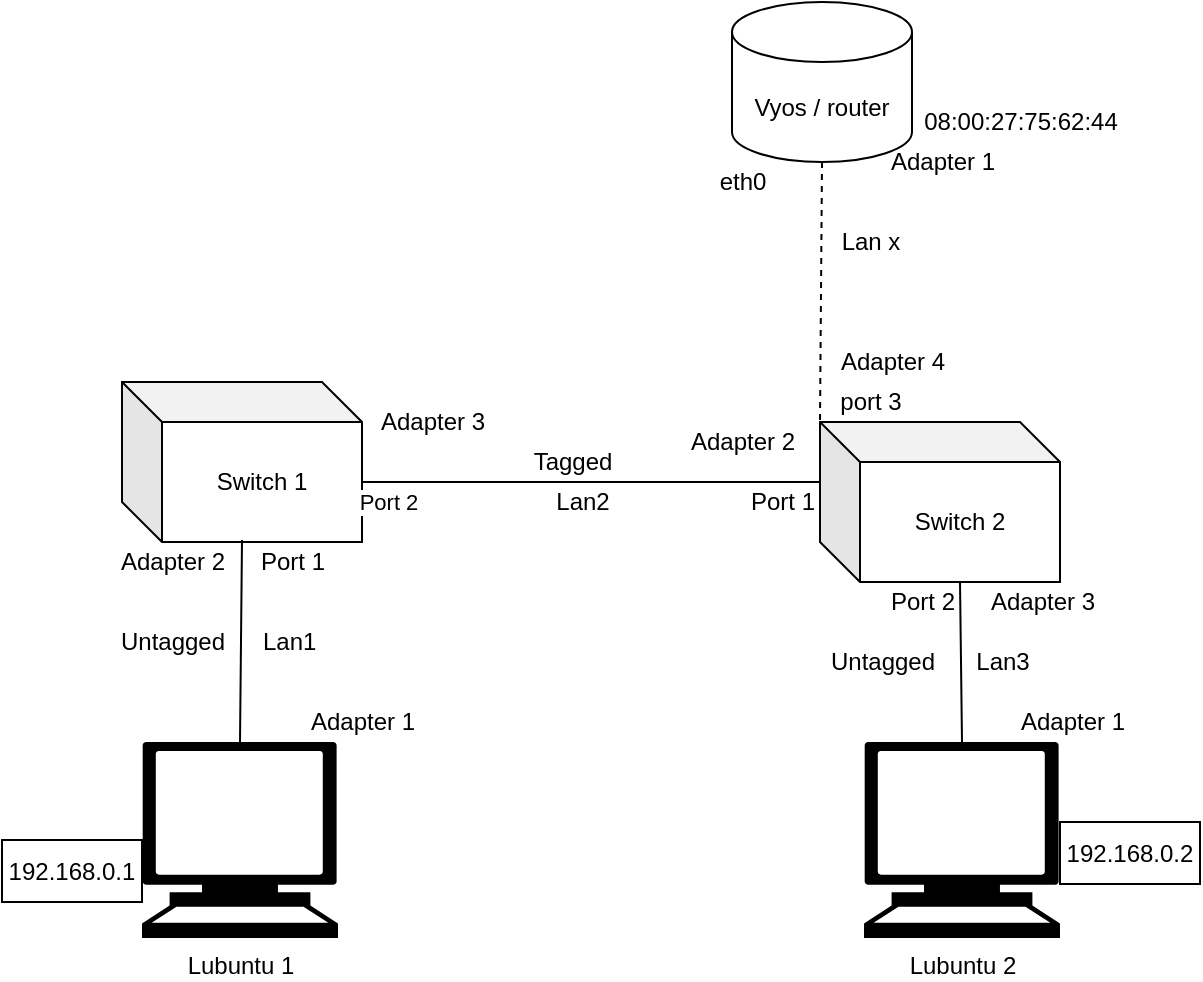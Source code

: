 <mxfile version="14.6.12" type="onedrive" pages="2"><diagram id="glwJbx_zQkCbc0FIeyl1" name="Fyysinen topologia"><mxGraphModel dx="1422" dy="794" grid="1" gridSize="10" guides="1" tooltips="1" connect="1" arrows="1" fold="1" page="1" pageScale="1" pageWidth="850" pageHeight="1100" math="0" shadow="0"><root><mxCell id="0"/><mxCell id="1" parent="0"/><mxCell id="GPY825yCMKVtqEyPLYB5-1" value="Vyos / router" style="shape=cylinder3;whiteSpace=wrap;html=1;boundedLbl=1;backgroundOutline=1;size=15;" parent="1" vertex="1"><mxGeometry x="495" y="100" width="90" height="80" as="geometry"/></mxCell><mxCell id="GPY825yCMKVtqEyPLYB5-4" value="Lubuntu 1" style="shape=mxgraph.signs.tech.computer;html=1;pointerEvents=1;fillColor=#000000;strokeColor=none;verticalLabelPosition=bottom;verticalAlign=top;align=center;" parent="1" vertex="1"><mxGeometry x="200" y="470" width="98" height="98" as="geometry"/></mxCell><mxCell id="GPY825yCMKVtqEyPLYB5-9" value="Lubuntu 2" style="shape=mxgraph.signs.tech.computer;html=1;pointerEvents=1;fillColor=#000000;strokeColor=none;verticalLabelPosition=bottom;verticalAlign=top;align=center;" parent="1" vertex="1"><mxGeometry x="561" y="470" width="98" height="98" as="geometry"/></mxCell><mxCell id="GPY825yCMKVtqEyPLYB5-10" value="Switch 1" style="shape=cube;whiteSpace=wrap;html=1;boundedLbl=1;backgroundOutline=1;darkOpacity=0.05;darkOpacity2=0.1;" parent="1" vertex="1"><mxGeometry x="190" y="290" width="120" height="80" as="geometry"/></mxCell><mxCell id="GPY825yCMKVtqEyPLYB5-11" value="Switch 2" style="shape=cube;whiteSpace=wrap;html=1;boundedLbl=1;backgroundOutline=1;darkOpacity=0.05;darkOpacity2=0.1;" parent="1" vertex="1"><mxGeometry x="539" y="310" width="120" height="80" as="geometry"/></mxCell><mxCell id="GPY825yCMKVtqEyPLYB5-12" value="" style="endArrow=none;html=1;entryX=0;entryY=0;entryDx=70;entryDy=80;entryPerimeter=0;exitX=0.5;exitY=0;exitDx=0;exitDy=0;exitPerimeter=0;" parent="1" source="GPY825yCMKVtqEyPLYB5-9" target="GPY825yCMKVtqEyPLYB5-11" edge="1"><mxGeometry width="50" height="50" relative="1" as="geometry"><mxPoint x="400" y="430" as="sourcePoint"/><mxPoint x="450" y="380" as="targetPoint"/></mxGeometry></mxCell><mxCell id="GPY825yCMKVtqEyPLYB5-13" value="" style="endArrow=none;html=1;entryX=0.5;entryY=0.988;entryDx=0;entryDy=0;entryPerimeter=0;exitX=0.5;exitY=0;exitDx=0;exitDy=0;exitPerimeter=0;" parent="1" source="GPY825yCMKVtqEyPLYB5-4" target="GPY825yCMKVtqEyPLYB5-10" edge="1"><mxGeometry width="50" height="50" relative="1" as="geometry"><mxPoint x="400" y="430" as="sourcePoint"/><mxPoint x="450" y="380" as="targetPoint"/></mxGeometry></mxCell><mxCell id="GPY825yCMKVtqEyPLYB5-14" value="" style="endArrow=none;html=1;entryX=0;entryY=0;entryDx=0;entryDy=30;entryPerimeter=0;exitX=0;exitY=0;exitDx=120;exitDy=50;exitPerimeter=0;" parent="1" source="GPY825yCMKVtqEyPLYB5-10" target="GPY825yCMKVtqEyPLYB5-11" edge="1"><mxGeometry width="50" height="50" relative="1" as="geometry"><mxPoint x="400" y="430" as="sourcePoint"/><mxPoint x="450" y="380" as="targetPoint"/></mxGeometry></mxCell><mxCell id="GPY825yCMKVtqEyPLYB5-21" value="Port 2" style="edgeLabel;html=1;align=center;verticalAlign=middle;resizable=0;points=[];" parent="GPY825yCMKVtqEyPLYB5-14" vertex="1" connectable="0"><mxGeometry x="-0.886" y="-5" relative="1" as="geometry"><mxPoint y="5" as="offset"/></mxGeometry></mxCell><mxCell id="GPY825yCMKVtqEyPLYB5-15" value="192.168.0.1" style="rounded=0;whiteSpace=wrap;html=1;" parent="1" vertex="1"><mxGeometry x="130" y="519" width="70" height="31" as="geometry"/></mxCell><mxCell id="GPY825yCMKVtqEyPLYB5-16" value="192.168.0.2" style="rounded=0;whiteSpace=wrap;html=1;" parent="1" vertex="1"><mxGeometry x="659" y="510" width="70" height="31" as="geometry"/></mxCell><mxCell id="GPY825yCMKVtqEyPLYB5-17" value="Lan1&amp;nbsp;" style="text;html=1;align=center;verticalAlign=middle;resizable=0;points=[];autosize=1;strokeColor=none;" parent="1" vertex="1"><mxGeometry x="250" y="410" width="50" height="20" as="geometry"/></mxCell><mxCell id="GPY825yCMKVtqEyPLYB5-18" value="Lan2" style="text;html=1;align=center;verticalAlign=middle;resizable=0;points=[];autosize=1;strokeColor=none;" parent="1" vertex="1"><mxGeometry x="400" y="340" width="40" height="20" as="geometry"/></mxCell><mxCell id="GPY825yCMKVtqEyPLYB5-19" value="Lan3" style="text;html=1;align=center;verticalAlign=middle;resizable=0;points=[];autosize=1;strokeColor=none;" parent="1" vertex="1"><mxGeometry x="610" y="420" width="40" height="20" as="geometry"/></mxCell><mxCell id="GPY825yCMKVtqEyPLYB5-20" value="Port 1" style="text;html=1;align=center;verticalAlign=middle;resizable=0;points=[];autosize=1;strokeColor=none;" parent="1" vertex="1"><mxGeometry x="250" y="370" width="50" height="20" as="geometry"/></mxCell><mxCell id="GPY825yCMKVtqEyPLYB5-22" value="Port 1" style="text;html=1;align=center;verticalAlign=middle;resizable=0;points=[];autosize=1;strokeColor=none;" parent="1" vertex="1"><mxGeometry x="495" y="340" width="50" height="20" as="geometry"/></mxCell><mxCell id="GPY825yCMKVtqEyPLYB5-23" value="Port 2" style="text;html=1;align=center;verticalAlign=middle;resizable=0;points=[];autosize=1;strokeColor=none;" parent="1" vertex="1"><mxGeometry x="565" y="390" width="50" height="20" as="geometry"/></mxCell><mxCell id="GPY825yCMKVtqEyPLYB5-24" value="" style="endArrow=none;dashed=1;html=1;exitX=0.5;exitY=1;exitDx=0;exitDy=0;exitPerimeter=0;entryX=0;entryY=0;entryDx=0;entryDy=0;entryPerimeter=0;" parent="1" source="GPY825yCMKVtqEyPLYB5-1" target="GPY825yCMKVtqEyPLYB5-11" edge="1"><mxGeometry width="50" height="50" relative="1" as="geometry"><mxPoint x="539" y="140" as="sourcePoint"/><mxPoint x="539" y="260" as="targetPoint"/></mxGeometry></mxCell><mxCell id="GPY825yCMKVtqEyPLYB5-25" value="Lan x" style="text;html=1;align=center;verticalAlign=middle;resizable=0;points=[];autosize=1;strokeColor=none;" parent="1" vertex="1"><mxGeometry x="544" y="210" width="40" height="20" as="geometry"/></mxCell><mxCell id="GPY825yCMKVtqEyPLYB5-26" value="Adapter 1" style="text;html=1;align=center;verticalAlign=middle;resizable=0;points=[];autosize=1;strokeColor=none;" parent="1" vertex="1"><mxGeometry x="565" y="170" width="70" height="20" as="geometry"/></mxCell><mxCell id="GPY825yCMKVtqEyPLYB5-27" value="port 3" style="text;html=1;align=center;verticalAlign=middle;resizable=0;points=[];autosize=1;strokeColor=none;" parent="1" vertex="1"><mxGeometry x="539" y="290" width="50" height="20" as="geometry"/></mxCell><mxCell id="GPY825yCMKVtqEyPLYB5-28" value="Untagged" style="text;html=1;align=center;verticalAlign=middle;resizable=0;points=[];autosize=1;strokeColor=none;" parent="1" vertex="1"><mxGeometry x="180" y="410" width="70" height="20" as="geometry"/></mxCell><mxCell id="GPY825yCMKVtqEyPLYB5-29" value="Untagged" style="text;html=1;align=center;verticalAlign=middle;resizable=0;points=[];autosize=1;strokeColor=none;" parent="1" vertex="1"><mxGeometry x="535" y="420" width="70" height="20" as="geometry"/></mxCell><mxCell id="GPY825yCMKVtqEyPLYB5-30" value="Tagged" style="text;html=1;align=center;verticalAlign=middle;resizable=0;points=[];autosize=1;strokeColor=none;" parent="1" vertex="1"><mxGeometry x="390" y="320" width="50" height="20" as="geometry"/></mxCell><mxCell id="GPY825yCMKVtqEyPLYB5-31" value="Adapter 4" style="text;html=1;align=center;verticalAlign=middle;resizable=0;points=[];autosize=1;strokeColor=none;" parent="1" vertex="1"><mxGeometry x="540" y="270" width="70" height="20" as="geometry"/></mxCell><mxCell id="GPY825yCMKVtqEyPLYB5-32" value="Adapter 1" style="text;html=1;align=center;verticalAlign=middle;resizable=0;points=[];autosize=1;strokeColor=none;" parent="1" vertex="1"><mxGeometry x="630" y="450" width="70" height="20" as="geometry"/></mxCell><mxCell id="GPY825yCMKVtqEyPLYB5-33" value="Adapter 2" style="text;html=1;align=center;verticalAlign=middle;resizable=0;points=[];autosize=1;strokeColor=none;" parent="1" vertex="1"><mxGeometry x="465" y="310" width="70" height="20" as="geometry"/></mxCell><mxCell id="GPY825yCMKVtqEyPLYB5-34" value="Adapter 3" style="text;html=1;align=center;verticalAlign=middle;resizable=0;points=[];autosize=1;strokeColor=none;" parent="1" vertex="1"><mxGeometry x="310" y="300" width="70" height="20" as="geometry"/></mxCell><mxCell id="GPY825yCMKVtqEyPLYB5-35" value="Adapter 3" style="text;html=1;align=center;verticalAlign=middle;resizable=0;points=[];autosize=1;strokeColor=none;" parent="1" vertex="1"><mxGeometry x="615" y="390" width="70" height="20" as="geometry"/></mxCell><mxCell id="GPY825yCMKVtqEyPLYB5-36" value="Adapter 2" style="text;html=1;align=center;verticalAlign=middle;resizable=0;points=[];autosize=1;strokeColor=none;" parent="1" vertex="1"><mxGeometry x="180" y="370" width="70" height="20" as="geometry"/></mxCell><mxCell id="GPY825yCMKVtqEyPLYB5-37" value="Adapter 1" style="text;html=1;align=center;verticalAlign=middle;resizable=0;points=[];autosize=1;strokeColor=none;" parent="1" vertex="1"><mxGeometry x="275" y="450" width="70" height="20" as="geometry"/></mxCell><mxCell id="GPY825yCMKVtqEyPLYB5-38" value="08:00:27:75:62:44" style="text;html=1;align=center;verticalAlign=middle;resizable=0;points=[];autosize=1;strokeColor=none;" parent="1" vertex="1"><mxGeometry x="584" y="150" width="110" height="20" as="geometry"/></mxCell><mxCell id="GPY825yCMKVtqEyPLYB5-41" value="eth0" style="text;html=1;align=center;verticalAlign=middle;resizable=0;points=[];autosize=1;strokeColor=none;" parent="1" vertex="1"><mxGeometry x="480" y="180" width="40" height="20" as="geometry"/></mxCell></root></mxGraphModel></diagram><diagram id="d4u3SZ8yBNiY7I1kBGsl" name="Looginen topologia"><mxGraphModel dx="1422" dy="794" grid="1" gridSize="10" guides="1" tooltips="1" connect="1" arrows="1" fold="1" page="1" pageScale="1" pageWidth="850" pageHeight="1100" math="0" shadow="0"><root><mxCell id="kVmjZejD8qBsJFZjPDct-0"/><mxCell id="kVmjZejD8qBsJFZjPDct-1" parent="kVmjZejD8qBsJFZjPDct-0"/><mxCell id="LjcRZFY5R1pVE7zhIRbW-0" value="Lubuntu 1" style="shape=mxgraph.signs.tech.computer;html=1;pointerEvents=1;fillColor=#000000;strokeColor=none;verticalLabelPosition=bottom;verticalAlign=top;align=center;" vertex="1" parent="kVmjZejD8qBsJFZjPDct-1"><mxGeometry x="180" y="960" width="98" height="98" as="geometry"/></mxCell><mxCell id="LjcRZFY5R1pVE7zhIRbW-1" value="Switch 1" style="shape=cube;whiteSpace=wrap;html=1;boundedLbl=1;backgroundOutline=1;darkOpacity=0.05;darkOpacity2=0.1;" vertex="1" parent="kVmjZejD8qBsJFZjPDct-1"><mxGeometry x="60" y="490" width="120" height="80" as="geometry"/></mxCell><mxCell id="LjcRZFY5R1pVE7zhIRbW-2" value="Switch 2" style="shape=cube;whiteSpace=wrap;html=1;boundedLbl=1;backgroundOutline=1;darkOpacity=0.05;darkOpacity2=0.1;" vertex="1" parent="kVmjZejD8qBsJFZjPDct-1"><mxGeometry x="80" y="590" width="120" height="80" as="geometry"/></mxCell><mxCell id="LjcRZFY5R1pVE7zhIRbW-3" value="Lubuntu 2" style="shape=mxgraph.signs.tech.computer;html=1;pointerEvents=1;fillColor=#000000;strokeColor=none;verticalLabelPosition=bottom;verticalAlign=top;align=center;" vertex="1" parent="kVmjZejD8qBsJFZjPDct-1"><mxGeometry x="671" y="930" width="98" height="98" as="geometry"/></mxCell><mxCell id="LjcRZFY5R1pVE7zhIRbW-4" value="Vlan&amp;nbsp;&lt;br&gt;workstations&lt;br&gt;192.268.0.0/26" style="ellipse;shape=cloud;whiteSpace=wrap;html=1;fillColor=#dae8fc;strokeColor=#6c8ebf;" vertex="1" parent="kVmjZejD8qBsJFZjPDct-1"><mxGeometry x="159" y="780" width="140" height="100" as="geometry"/></mxCell><mxCell id="VVoXrKHmOjuVV6Dj-dIE-0" value="192.168.0.1" style="rounded=0;whiteSpace=wrap;html=1;" vertex="1" parent="kVmjZejD8qBsJFZjPDct-1"><mxGeometry x="50" y="968" width="70" height="31" as="geometry"/></mxCell><mxCell id="VVoXrKHmOjuVV6Dj-dIE-1" value="192.168.0.65" style="rounded=0;whiteSpace=wrap;html=1;" vertex="1" parent="kVmjZejD8qBsJFZjPDct-1"><mxGeometry x="599" y="960" width="70" height="31" as="geometry"/></mxCell><mxCell id="VVoXrKHmOjuVV6Dj-dIE-2" value="192.168.0.193" style="rounded=0;whiteSpace=wrap;html=1;" vertex="1" parent="kVmjZejD8qBsJFZjPDct-1"><mxGeometry x="70" y="434.5" width="80" height="31" as="geometry"/></mxCell><mxCell id="VVoXrKHmOjuVV6Dj-dIE-3" value="192.168.0.194" style="rounded=0;whiteSpace=wrap;html=1;" vertex="1" parent="kVmjZejD8qBsJFZjPDct-1"><mxGeometry x="90" y="690" width="80" height="31" as="geometry"/></mxCell><mxCell id="VVoXrKHmOjuVV6Dj-dIE-8" value="VLAN&lt;br&gt;network_devices&lt;br&gt;10.03.34.0/28" style="ellipse;shape=cloud;whiteSpace=wrap;html=1;fillColor=#f8cecc;strokeColor=#b85450;" vertex="1" parent="kVmjZejD8qBsJFZjPDct-1"><mxGeometry x="390" y="410" width="120" height="80" as="geometry"/></mxCell><mxCell id="VVoXrKHmOjuVV6Dj-dIE-9" value="&lt;span&gt;Vlan&amp;nbsp;&lt;/span&gt;&lt;br&gt;&lt;span&gt;workstations&lt;/span&gt;&lt;br&gt;&lt;span&gt;192.268.0.0/26&lt;/span&gt;" style="ellipse;shape=cloud;whiteSpace=wrap;html=1;fillColor=#e1d5e7;strokeColor=#9673a6;" vertex="1" parent="kVmjZejD8qBsJFZjPDct-1"><mxGeometry x="660" y="790" width="120" height="80" as="geometry"/></mxCell><mxCell id="VVoXrKHmOjuVV6Dj-dIE-12" value="" style="endArrow=none;html=1;strokeColor=#B5739D;entryX=0.55;entryY=0.95;entryDx=0;entryDy=0;entryPerimeter=0;exitX=0.5;exitY=0;exitDx=0;exitDy=0;exitPerimeter=0;" edge="1" parent="kVmjZejD8qBsJFZjPDct-1" source="LjcRZFY5R1pVE7zhIRbW-3" target="VVoXrKHmOjuVV6Dj-dIE-9"><mxGeometry width="50" height="50" relative="1" as="geometry"><mxPoint x="400" y="790" as="sourcePoint"/><mxPoint x="450" y="740" as="targetPoint"/></mxGeometry></mxCell><mxCell id="VVoXrKHmOjuVV6Dj-dIE-13" value="" style="endArrow=none;html=1;strokeColor=#B5739D;entryX=0.8;entryY=0.8;entryDx=0;entryDy=0;entryPerimeter=0;" edge="1" parent="kVmjZejD8qBsJFZjPDct-1" source="LjcRZFY5R1pVE7zhIRbW-0" target="LjcRZFY5R1pVE7zhIRbW-4"><mxGeometry width="50" height="50" relative="1" as="geometry"><mxPoint x="400" y="790" as="sourcePoint"/><mxPoint x="450" y="740" as="targetPoint"/></mxGeometry></mxCell><mxCell id="VVoXrKHmOjuVV6Dj-dIE-14" value="" style="endArrow=none;html=1;strokeColor=#B5739D;entryX=0.13;entryY=0.77;entryDx=0;entryDy=0;entryPerimeter=0;exitX=0.992;exitY=0.338;exitDx=0;exitDy=0;exitPerimeter=0;" edge="1" parent="kVmjZejD8qBsJFZjPDct-1" source="LjcRZFY5R1pVE7zhIRbW-1" target="VVoXrKHmOjuVV6Dj-dIE-8"><mxGeometry width="50" height="50" relative="1" as="geometry"><mxPoint x="400" y="790" as="sourcePoint"/><mxPoint x="450" y="740" as="targetPoint"/></mxGeometry></mxCell><mxCell id="VVoXrKHmOjuVV6Dj-dIE-15" value="" style="endArrow=none;html=1;strokeColor=#B5739D;entryX=0.31;entryY=0.8;entryDx=0;entryDy=0;entryPerimeter=0;exitX=0.992;exitY=0.488;exitDx=0;exitDy=0;exitPerimeter=0;" edge="1" parent="kVmjZejD8qBsJFZjPDct-1" source="LjcRZFY5R1pVE7zhIRbW-2" target="VVoXrKHmOjuVV6Dj-dIE-8"><mxGeometry width="50" height="50" relative="1" as="geometry"><mxPoint x="400" y="790" as="sourcePoint"/><mxPoint x="450" y="740" as="targetPoint"/></mxGeometry></mxCell><mxCell id="VVoXrKHmOjuVV6Dj-dIE-16" value="Vyos 1" style="shape=cylinder3;whiteSpace=wrap;html=1;boundedLbl=1;backgroundOutline=1;size=15;" vertex="1" parent="kVmjZejD8qBsJFZjPDct-1"><mxGeometry x="669" y="480" width="100" height="80" as="geometry"/></mxCell><mxCell id="VVoXrKHmOjuVV6Dj-dIE-17" value="" style="endArrow=none;html=1;strokeColor=#B5739D;entryX=0;entryY=0.5;entryDx=0;entryDy=0;entryPerimeter=0;exitX=0.96;exitY=0.7;exitDx=0;exitDy=0;exitPerimeter=0;" edge="1" parent="kVmjZejD8qBsJFZjPDct-1" source="VVoXrKHmOjuVV6Dj-dIE-8" target="VVoXrKHmOjuVV6Dj-dIE-16"><mxGeometry width="50" height="50" relative="1" as="geometry"><mxPoint x="400" y="790" as="sourcePoint"/><mxPoint x="450" y="740" as="targetPoint"/></mxGeometry></mxCell><mxCell id="VVoXrKHmOjuVV6Dj-dIE-18" value="" style="endArrow=none;html=1;strokeColor=#B5739D;entryX=0.145;entryY=1;entryDx=0;entryDy=-4.35;entryPerimeter=0;exitX=0.914;exitY=0.42;exitDx=0;exitDy=0;exitPerimeter=0;" edge="1" parent="kVmjZejD8qBsJFZjPDct-1" source="LjcRZFY5R1pVE7zhIRbW-4" target="VVoXrKHmOjuVV6Dj-dIE-16"><mxGeometry width="50" height="50" relative="1" as="geometry"><mxPoint x="400" y="790" as="sourcePoint"/><mxPoint x="450" y="740" as="targetPoint"/></mxGeometry></mxCell><mxCell id="VVoXrKHmOjuVV6Dj-dIE-19" value="" style="endArrow=none;html=1;strokeColor=#B5739D;entryX=0.5;entryY=1;entryDx=0;entryDy=0;entryPerimeter=0;exitX=0.458;exitY=0.075;exitDx=0;exitDy=0;exitPerimeter=0;" edge="1" parent="kVmjZejD8qBsJFZjPDct-1" source="VVoXrKHmOjuVV6Dj-dIE-9" target="VVoXrKHmOjuVV6Dj-dIE-16"><mxGeometry width="50" height="50" relative="1" as="geometry"><mxPoint x="400" y="790" as="sourcePoint"/><mxPoint x="450" y="740" as="targetPoint"/></mxGeometry></mxCell><mxCell id="VVoXrKHmOjuVV6Dj-dIE-20" value="0-63" style="text;html=1;align=center;verticalAlign=middle;resizable=0;points=[];autosize=1;strokeColor=none;" vertex="1" parent="kVmjZejD8qBsJFZjPDct-1"><mxGeometry x="280" y="880" width="40" height="20" as="geometry"/></mxCell><mxCell id="VVoXrKHmOjuVV6Dj-dIE-21" value="64-127" style="text;html=1;align=center;verticalAlign=middle;resizable=0;points=[];autosize=1;strokeColor=none;" vertex="1" parent="kVmjZejD8qBsJFZjPDct-1"><mxGeometry x="630" y="850" width="50" height="20" as="geometry"/></mxCell><mxCell id="VVoXrKHmOjuVV6Dj-dIE-22" value="192-207" style="text;html=1;align=center;verticalAlign=middle;resizable=0;points=[];autosize=1;strokeColor=none;" vertex="1" parent="kVmjZejD8qBsJFZjPDct-1"><mxGeometry x="410" y="490" width="60" height="20" as="geometry"/></mxCell><mxCell id="VVoXrKHmOjuVV6Dj-dIE-23" value="62" style="text;html=1;align=center;verticalAlign=middle;resizable=0;points=[];autosize=1;strokeColor=none;" vertex="1" parent="kVmjZejD8qBsJFZjPDct-1"><mxGeometry x="635" y="550" width="30" height="20" as="geometry"/></mxCell><mxCell id="VVoXrKHmOjuVV6Dj-dIE-24" value="126" style="text;html=1;align=center;verticalAlign=middle;resizable=0;points=[];autosize=1;strokeColor=none;" vertex="1" parent="kVmjZejD8qBsJFZjPDct-1"><mxGeometry x="740" y="570" width="40" height="20" as="geometry"/></mxCell><mxCell id="VVoXrKHmOjuVV6Dj-dIE-25" value="195" style="text;html=1;align=center;verticalAlign=middle;resizable=0;points=[];autosize=1;strokeColor=none;" vertex="1" parent="kVmjZejD8qBsJFZjPDct-1"><mxGeometry x="631" y="470" width="40" height="20" as="geometry"/></mxCell></root></mxGraphModel></diagram></mxfile>